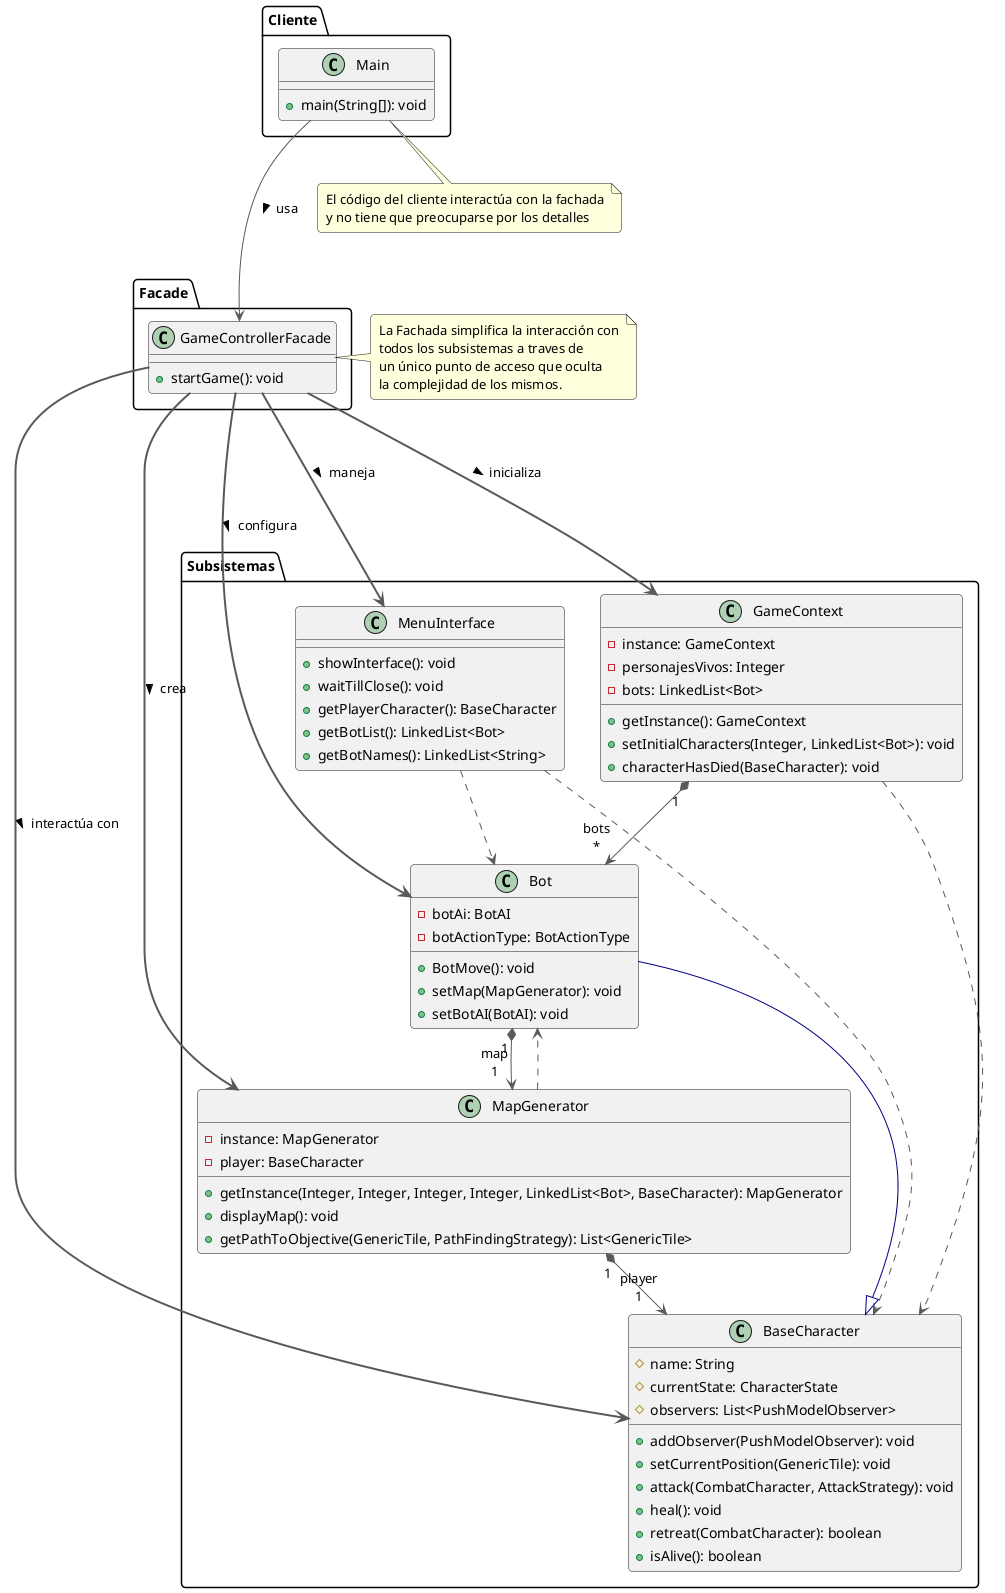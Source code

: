 @startuml GameControllerFacadePattern

top to bottom direction
skinparam padding 2
skinparam roundcorner 8


package "Cliente" {
    class Main {
      + main(String[]): void
    }
}

package "Facade" {
    class GameControllerFacade {
      + startGame(): void
    }
}

package "Subsistemas" {
    class BaseCharacter {
      # name: String
      # currentState: CharacterState
      # observers: List<PushModelObserver>
      + addObserver(PushModelObserver): void
      + setCurrentPosition(GenericTile): void
      + attack(CombatCharacter, AttackStrategy): void
      + heal(): void
      + retreat(CombatCharacter): boolean
      + isAlive(): boolean
    }

    class Bot {
      - botAi: BotAI
      - botActionType: BotActionType
      + BotMove(): void
      + setMap(MapGenerator): void
      + setBotAI(BotAI): void
    }

    class GameContext {
      - instance: GameContext
      - personajesVivos: Integer
      - bots: LinkedList<Bot>
      + getInstance(): GameContext
      + setInitialCharacters(Integer, LinkedList<Bot>): void
      + characterHasDied(BaseCharacter): void
    }

    class MapGenerator {
      - instance: MapGenerator
      - player: BaseCharacter
      + getInstance(Integer, Integer, Integer, Integer, LinkedList<Bot>, BaseCharacter): MapGenerator
      + displayMap(): void
      + getPathToObjective(GenericTile, PathFindingStrategy): List<GenericTile>
    }

    class MenuInterface {
      + showInterface(): void
      + waitTillClose(): void
      + getPlayerCharacter(): BaseCharacter
      + getBotList(): LinkedList<Bot>
      + getBotNames(): LinkedList<String>
    }
}

Bot                   -[#000082,plain]-^  BaseCharacter
Bot                  "1" *-[#595959,plain]-> "map\n1" MapGenerator
GameContext           -[#595959,dashed]->  BaseCharacter
GameContext          "1" *-[#595959,plain]-> "bots\n*" Bot
GameControllerFacade  -[#595959,bold]-->  BaseCharacter : interactúa con >
GameControllerFacade  -[#595959,bold]-->  Bot : configura >
GameControllerFacade  -[#595959,bold]-->  GameContext : inicializa >
GameControllerFacade  -[#595959,bold]-->  MapGenerator : crea >
GameControllerFacade  -[#595959,bold]-->  MenuInterface : maneja >
Main                  -[#595959,plain]--> GameControllerFacade : usa >
MapGenerator         "1" *-[#595959,plain]-> "player\n1" BaseCharacter
MapGenerator          -[#595959,dashed]->  Bot
MenuInterface         -[#595959,dashed]->  BaseCharacter
MenuInterface         -[#595959,dashed]->  Bot

note right of GameControllerFacade
  La Fachada simplifica la interacción con
  todos los subsistemas a traves de
  un único punto de acceso que oculta
  la complejidad de los mismos.
end note

note bottom of Main
  El código del cliente interactúa con la fachada
  y no tiene que preocuparse por los detalles
end note

@enduml
